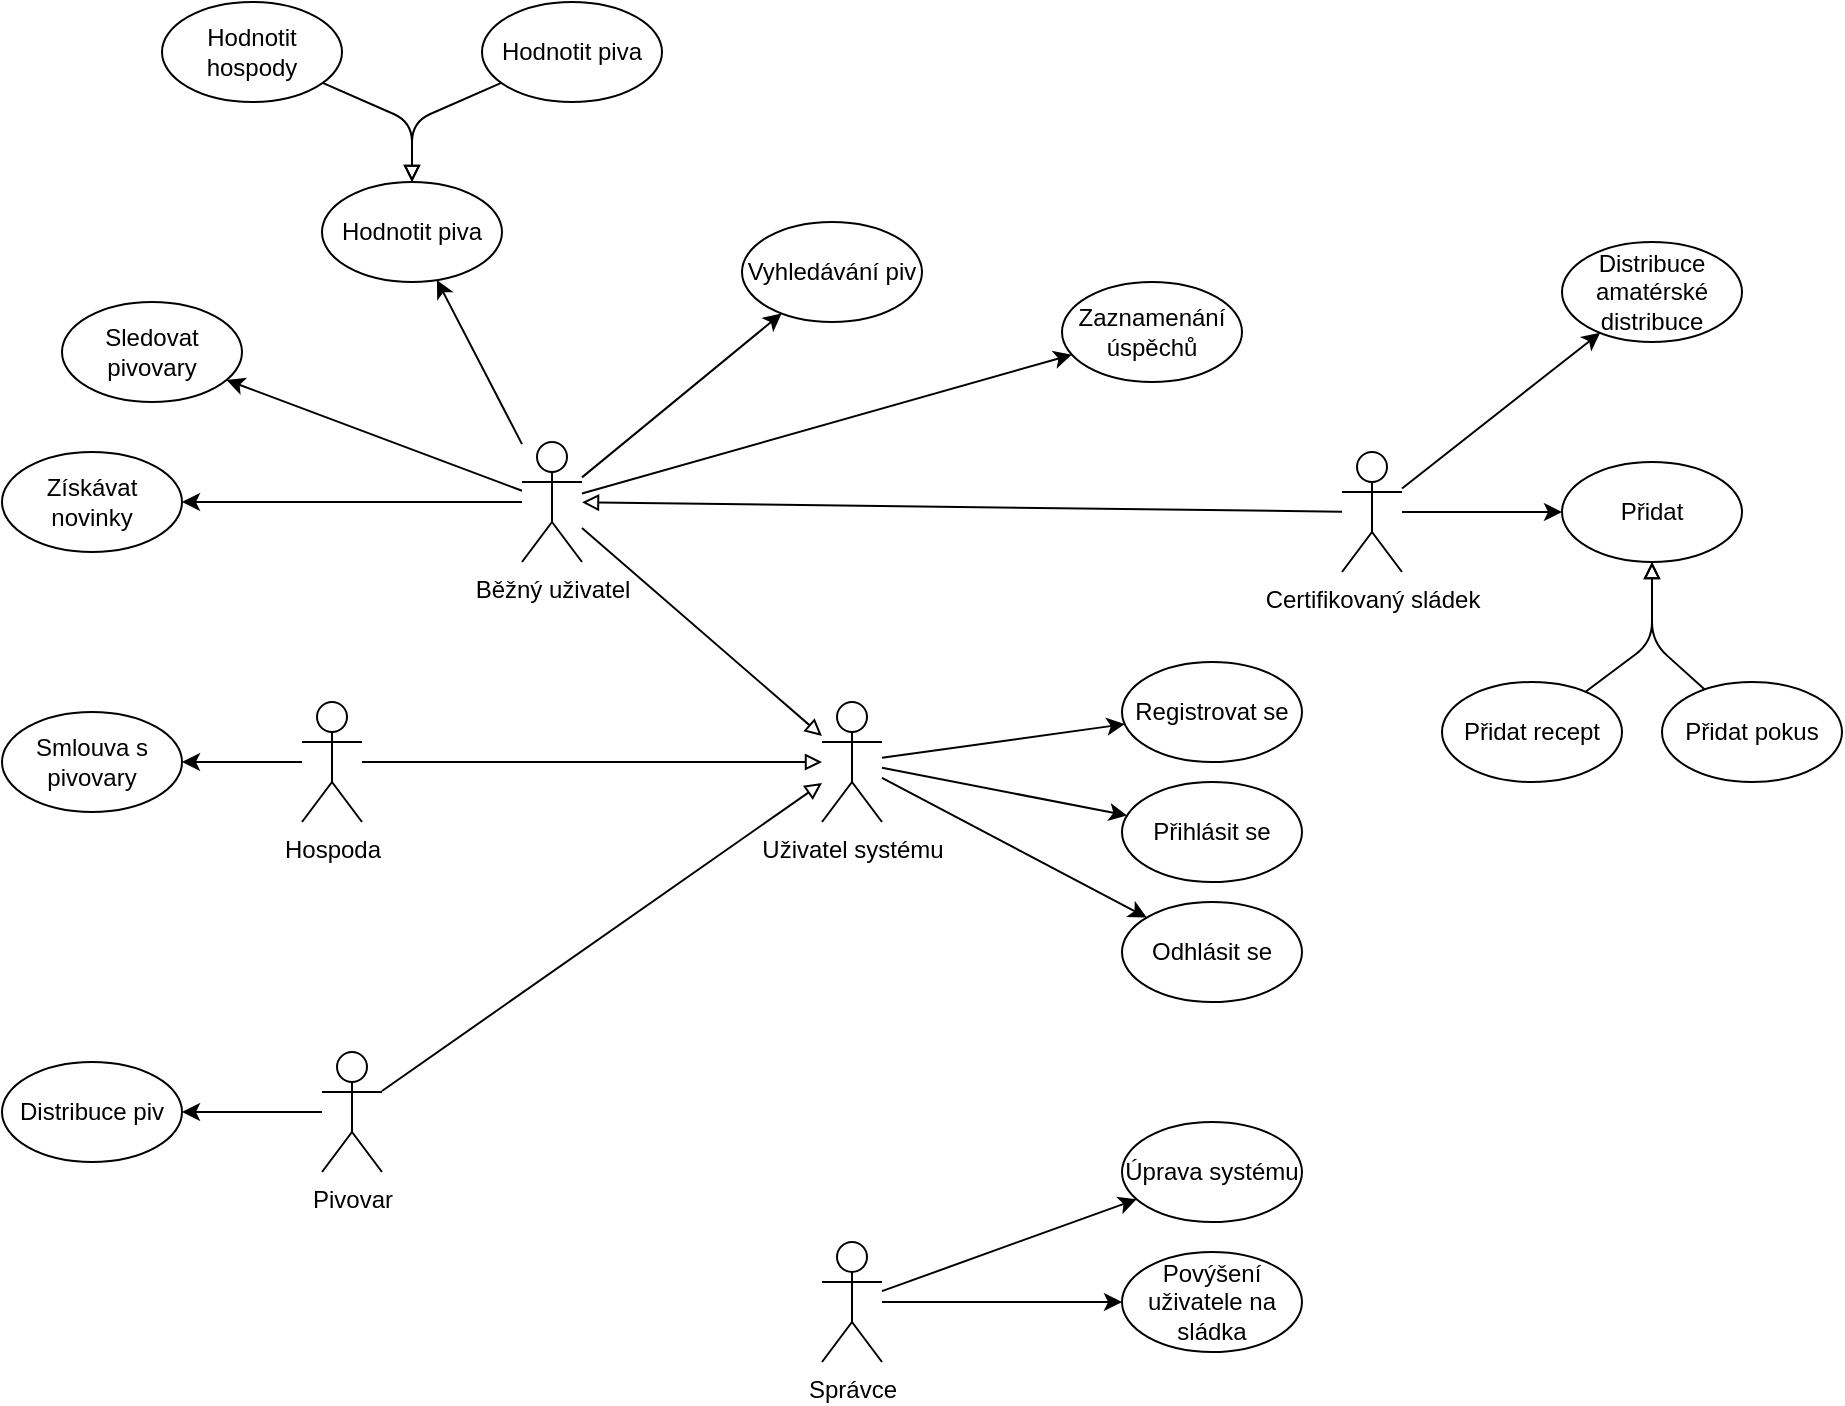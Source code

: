 <mxfile>
    <diagram id="3fsTWa04-VPi2OxSYWGI" name="Page-1">
        <mxGraphModel dx="2497" dy="2298" grid="1" gridSize="10" guides="1" tooltips="1" connect="1" arrows="1" fold="1" page="1" pageScale="1" pageWidth="850" pageHeight="1100" math="0" shadow="0">
            <root>
                <mxCell id="0"/>
                <mxCell id="1" parent="0"/>
                <mxCell id="18" style="edgeStyle=none;html=1;" parent="1" source="2" target="59" edge="1">
                    <mxGeometry relative="1" as="geometry"/>
                </mxCell>
                <mxCell id="19" style="edgeStyle=none;html=1;" parent="1" source="2" target="5" edge="1">
                    <mxGeometry relative="1" as="geometry"/>
                </mxCell>
                <mxCell id="20" style="edgeStyle=none;html=1;" parent="1" source="2" target="6" edge="1">
                    <mxGeometry relative="1" as="geometry"/>
                </mxCell>
                <mxCell id="21" style="edgeStyle=none;html=1;" parent="1" source="2" target="7" edge="1">
                    <mxGeometry relative="1" as="geometry"/>
                </mxCell>
                <mxCell id="22" style="edgeStyle=none;html=1;" parent="1" source="2" target="8" edge="1">
                    <mxGeometry relative="1" as="geometry"/>
                </mxCell>
                <mxCell id="2" value="Běžný uživatel" style="shape=umlActor;verticalLabelPosition=bottom;verticalAlign=top;html=1;outlineConnect=0;" parent="1" vertex="1">
                    <mxGeometry x="130" y="10" width="30" height="60" as="geometry"/>
                </mxCell>
                <mxCell id="62" style="edgeStyle=none;html=1;endArrow=block;endFill=0;" edge="1" parent="1" source="3" target="59">
                    <mxGeometry relative="1" as="geometry">
                        <Array as="points">
                            <mxPoint x="75" y="-150"/>
                        </Array>
                    </mxGeometry>
                </mxCell>
                <mxCell id="3" value="Hodnotit hospody" style="ellipse;whiteSpace=wrap;html=1;" parent="1" vertex="1">
                    <mxGeometry x="-50" y="-210" width="90" height="50" as="geometry"/>
                </mxCell>
                <mxCell id="5" value="Vyhledávání piv" style="ellipse;whiteSpace=wrap;html=1;" parent="1" vertex="1">
                    <mxGeometry x="240" y="-100" width="90" height="50" as="geometry"/>
                </mxCell>
                <mxCell id="6" value="Zaznamenání úspěchů" style="ellipse;whiteSpace=wrap;html=1;" parent="1" vertex="1">
                    <mxGeometry x="400" y="-70" width="90" height="50" as="geometry"/>
                </mxCell>
                <mxCell id="7" value="Sledovat pivovary" style="ellipse;whiteSpace=wrap;html=1;" parent="1" vertex="1">
                    <mxGeometry x="-100" y="-60" width="90" height="50" as="geometry"/>
                </mxCell>
                <mxCell id="8" value="Získávat novinky" style="ellipse;whiteSpace=wrap;html=1;" parent="1" vertex="1">
                    <mxGeometry x="-130" y="15" width="90" height="50" as="geometry"/>
                </mxCell>
                <mxCell id="9" value="Přidat" style="ellipse;whiteSpace=wrap;html=1;" parent="1" vertex="1">
                    <mxGeometry x="650" y="20" width="90" height="50" as="geometry"/>
                </mxCell>
                <mxCell id="65" style="edgeStyle=none;html=1;endArrow=block;endFill=0;" edge="1" parent="1" source="11" target="9">
                    <mxGeometry relative="1" as="geometry">
                        <Array as="points">
                            <mxPoint x="695" y="110"/>
                        </Array>
                    </mxGeometry>
                </mxCell>
                <mxCell id="11" value="Přidat recept" style="ellipse;whiteSpace=wrap;html=1;" parent="1" vertex="1">
                    <mxGeometry x="590" y="130" width="90" height="50" as="geometry"/>
                </mxCell>
                <mxCell id="12" value="Distribuce piv" style="ellipse;whiteSpace=wrap;html=1;" parent="1" vertex="1">
                    <mxGeometry x="-130" y="320" width="90" height="50" as="geometry"/>
                </mxCell>
                <mxCell id="13" value="Smlouva s pivovary" style="ellipse;whiteSpace=wrap;html=1;" parent="1" vertex="1">
                    <mxGeometry x="-130" y="145" width="90" height="50" as="geometry"/>
                </mxCell>
                <mxCell id="23" style="edgeStyle=none;html=1;" parent="1" source="14" target="9" edge="1">
                    <mxGeometry relative="1" as="geometry"/>
                </mxCell>
                <mxCell id="28" style="edgeStyle=none;html=1;endArrow=block;endFill=0;" parent="1" source="14" target="2" edge="1">
                    <mxGeometry relative="1" as="geometry"/>
                </mxCell>
                <mxCell id="38" style="edgeStyle=none;html=1;" parent="1" source="14" target="37" edge="1">
                    <mxGeometry relative="1" as="geometry">
                        <mxPoint x="425" y="50" as="sourcePoint"/>
                    </mxGeometry>
                </mxCell>
                <mxCell id="14" value="Certifikovaný sládek" style="shape=umlActor;verticalLabelPosition=bottom;verticalAlign=top;html=1;outlineConnect=0;" parent="1" vertex="1">
                    <mxGeometry x="540" y="15" width="30" height="60" as="geometry"/>
                </mxCell>
                <mxCell id="25" style="edgeStyle=none;html=1;" parent="1" source="15" target="13" edge="1">
                    <mxGeometry relative="1" as="geometry"/>
                </mxCell>
                <mxCell id="15" value="Hospoda" style="shape=umlActor;verticalLabelPosition=bottom;verticalAlign=top;html=1;outlineConnect=0;" parent="1" vertex="1">
                    <mxGeometry x="20" y="140" width="30" height="60" as="geometry"/>
                </mxCell>
                <mxCell id="26" style="edgeStyle=none;html=1;" parent="1" source="16" target="12" edge="1">
                    <mxGeometry relative="1" as="geometry"/>
                </mxCell>
                <mxCell id="16" value="Pivovar" style="shape=umlActor;verticalLabelPosition=bottom;verticalAlign=top;html=1;outlineConnect=0;" parent="1" vertex="1">
                    <mxGeometry x="30" y="315" width="30" height="60" as="geometry"/>
                </mxCell>
                <mxCell id="61" style="edgeStyle=none;html=1;endArrow=block;endFill=0;" edge="1" parent="1" source="35" target="59">
                    <mxGeometry relative="1" as="geometry">
                        <Array as="points">
                            <mxPoint x="75" y="-150"/>
                        </Array>
                    </mxGeometry>
                </mxCell>
                <mxCell id="35" value="Hodnotit piva" style="ellipse;whiteSpace=wrap;html=1;" parent="1" vertex="1">
                    <mxGeometry x="110" y="-210" width="90" height="50" as="geometry"/>
                </mxCell>
                <mxCell id="37" value="Distribuce amatérské distribuce" style="ellipse;whiteSpace=wrap;html=1;" parent="1" vertex="1">
                    <mxGeometry x="650" y="-90" width="90" height="50" as="geometry"/>
                </mxCell>
                <mxCell id="51" style="edgeStyle=none;html=1;" parent="1" source="40" target="50" edge="1">
                    <mxGeometry relative="1" as="geometry"/>
                </mxCell>
                <mxCell id="53" style="edgeStyle=none;html=1;" parent="1" source="40" target="52" edge="1">
                    <mxGeometry relative="1" as="geometry"/>
                </mxCell>
                <mxCell id="68" style="edgeStyle=none;html=1;endArrow=classic;endFill=1;" edge="1" parent="1" source="40" target="67">
                    <mxGeometry relative="1" as="geometry"/>
                </mxCell>
                <mxCell id="40" value="Uživatel systému" style="shape=umlActor;verticalLabelPosition=bottom;verticalAlign=top;html=1;" parent="1" vertex="1">
                    <mxGeometry x="280" y="140" width="30" height="60" as="geometry"/>
                </mxCell>
                <mxCell id="42" style="edgeStyle=none;html=1;endArrow=block;endFill=0;" parent="1" source="2" target="40" edge="1">
                    <mxGeometry relative="1" as="geometry">
                        <mxPoint x="160" y="190" as="sourcePoint"/>
                        <mxPoint x="170" y="52.143" as="targetPoint"/>
                    </mxGeometry>
                </mxCell>
                <mxCell id="44" style="edgeStyle=none;html=1;endArrow=block;endFill=0;" parent="1" source="15" target="40" edge="1">
                    <mxGeometry relative="1" as="geometry">
                        <mxPoint x="170" y="70" as="sourcePoint"/>
                        <mxPoint x="260" y="190" as="targetPoint"/>
                    </mxGeometry>
                </mxCell>
                <mxCell id="46" style="edgeStyle=none;html=1;endArrow=block;endFill=0;" parent="1" source="16" target="40" edge="1">
                    <mxGeometry relative="1" as="geometry">
                        <mxPoint x="180" y="80" as="sourcePoint"/>
                        <mxPoint x="270" y="200" as="targetPoint"/>
                    </mxGeometry>
                </mxCell>
                <mxCell id="50" value="Registrovat se" style="ellipse;whiteSpace=wrap;html=1;" parent="1" vertex="1">
                    <mxGeometry x="430" y="120" width="90" height="50" as="geometry"/>
                </mxCell>
                <mxCell id="52" value="Přihlásit se" style="ellipse;whiteSpace=wrap;html=1;" parent="1" vertex="1">
                    <mxGeometry x="430" y="180" width="90" height="50" as="geometry"/>
                </mxCell>
                <mxCell id="57" style="edgeStyle=none;html=1;" parent="1" source="54" target="56" edge="1">
                    <mxGeometry relative="1" as="geometry"/>
                </mxCell>
                <mxCell id="69" style="edgeStyle=none;html=1;endArrow=classic;endFill=1;" edge="1" parent="1" source="54" target="70">
                    <mxGeometry relative="1" as="geometry">
                        <mxPoint x="430" y="380.0" as="targetPoint"/>
                    </mxGeometry>
                </mxCell>
                <mxCell id="54" value="Správce" style="shape=umlActor;verticalLabelPosition=bottom;verticalAlign=top;html=1;outlineConnect=0;" parent="1" vertex="1">
                    <mxGeometry x="280" y="410" width="30" height="60" as="geometry"/>
                </mxCell>
                <mxCell id="56" value="Povýšení uživatele na sládka" style="ellipse;whiteSpace=wrap;html=1;" parent="1" vertex="1">
                    <mxGeometry x="430" y="415" width="90" height="50" as="geometry"/>
                </mxCell>
                <mxCell id="59" value="Hodnotit piva" style="ellipse;whiteSpace=wrap;html=1;" vertex="1" parent="1">
                    <mxGeometry x="30" y="-120" width="90" height="50" as="geometry"/>
                </mxCell>
                <mxCell id="66" style="edgeStyle=none;html=1;endArrow=block;endFill=0;" edge="1" parent="1" source="64" target="9">
                    <mxGeometry relative="1" as="geometry">
                        <Array as="points">
                            <mxPoint x="695" y="110"/>
                        </Array>
                    </mxGeometry>
                </mxCell>
                <mxCell id="64" value="Přidat pokus" style="ellipse;whiteSpace=wrap;html=1;" vertex="1" parent="1">
                    <mxGeometry x="700" y="130" width="90" height="50" as="geometry"/>
                </mxCell>
                <mxCell id="67" value="Odhlásit se" style="ellipse;whiteSpace=wrap;html=1;" vertex="1" parent="1">
                    <mxGeometry x="430" y="240" width="90" height="50" as="geometry"/>
                </mxCell>
                <mxCell id="70" value="Úprava systému" style="ellipse;whiteSpace=wrap;html=1;" vertex="1" parent="1">
                    <mxGeometry x="430" y="350" width="90" height="50" as="geometry"/>
                </mxCell>
            </root>
        </mxGraphModel>
    </diagram>
</mxfile>